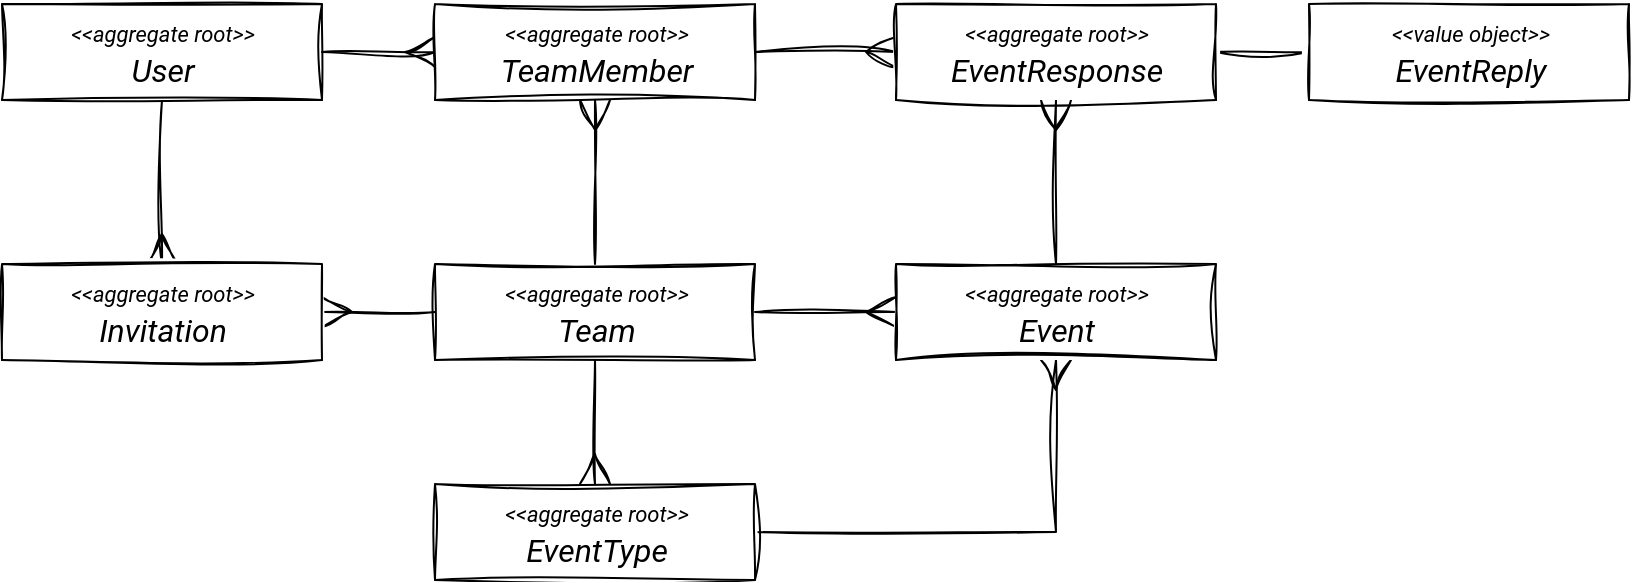 <mxfile version="22.1.21" type="device">
  <diagram name="Page-1" id="grePgRaoDNj7AmUCVbBd">
    <mxGraphModel dx="1195" dy="622" grid="1" gridSize="10" guides="1" tooltips="1" connect="1" arrows="1" fold="1" page="1" pageScale="1" pageWidth="850" pageHeight="1100" math="0" shadow="0">
      <root>
        <mxCell id="0" />
        <mxCell id="1" parent="0" />
        <mxCell id="rNG54FNHqMWdp60zCdtg-136" style="edgeStyle=orthogonalEdgeStyle;shape=connector;rounded=0;sketch=1;jiggle=2;curveFitting=1;orthogonalLoop=1;jettySize=auto;html=1;labelBackgroundColor=default;strokeColor=default;align=center;verticalAlign=middle;fontFamily=Helvetica;fontSize=11;fontColor=default;endArrow=ERmany;endFill=0;startSize=13;endSize=13;" edge="1" parent="1" source="rNG54FNHqMWdp60zCdtg-146" target="rNG54FNHqMWdp60zCdtg-150">
          <mxGeometry relative="1" as="geometry">
            <mxPoint x="158" y="194" as="sourcePoint" />
            <mxPoint x="268" y="194" as="targetPoint" />
          </mxGeometry>
        </mxCell>
        <mxCell id="rNG54FNHqMWdp60zCdtg-137" style="edgeStyle=orthogonalEdgeStyle;shape=connector;rounded=0;sketch=1;jiggle=2;curveFitting=1;orthogonalLoop=1;jettySize=auto;html=1;labelBackgroundColor=default;strokeColor=default;align=center;verticalAlign=middle;fontFamily=Helvetica;fontSize=11;fontColor=default;endArrow=ERmany;endFill=0;startSize=13;endSize=13;" edge="1" parent="1" source="rNG54FNHqMWdp60zCdtg-146" target="rNG54FNHqMWdp60zCdtg-172">
          <mxGeometry relative="1" as="geometry">
            <mxPoint x="93" y="224" as="sourcePoint" />
            <mxPoint x="93" y="364.0" as="targetPoint" />
          </mxGeometry>
        </mxCell>
        <mxCell id="rNG54FNHqMWdp60zCdtg-138" style="edgeStyle=orthogonalEdgeStyle;rounded=0;orthogonalLoop=1;jettySize=auto;html=1;sketch=1;curveFitting=1;jiggle=2;endArrow=ERmany;endFill=0;endSize=13;startSize=13;" edge="1" parent="1" source="rNG54FNHqMWdp60zCdtg-169" target="rNG54FNHqMWdp60zCdtg-150">
          <mxGeometry relative="1" as="geometry">
            <mxPoint x="318" y="364.0" as="sourcePoint" />
            <mxPoint x="318" y="224" as="targetPoint" />
          </mxGeometry>
        </mxCell>
        <mxCell id="rNG54FNHqMWdp60zCdtg-139" style="edgeStyle=orthogonalEdgeStyle;shape=connector;rounded=0;sketch=1;jiggle=2;curveFitting=1;orthogonalLoop=1;jettySize=auto;html=1;labelBackgroundColor=default;strokeColor=default;align=center;verticalAlign=middle;fontFamily=Helvetica;fontSize=11;fontColor=default;endArrow=ERmany;endFill=0;startSize=13;endSize=13;" edge="1" parent="1" source="rNG54FNHqMWdp60zCdtg-169" target="rNG54FNHqMWdp60zCdtg-172">
          <mxGeometry relative="1" as="geometry">
            <mxPoint x="259.5" y="318.0" as="sourcePoint" />
            <mxPoint x="149.5" y="318.0" as="targetPoint" />
          </mxGeometry>
        </mxCell>
        <mxCell id="rNG54FNHqMWdp60zCdtg-140" style="edgeStyle=orthogonalEdgeStyle;shape=connector;rounded=0;sketch=1;jiggle=2;curveFitting=1;orthogonalLoop=1;jettySize=auto;html=1;labelBackgroundColor=default;strokeColor=default;align=center;verticalAlign=middle;fontFamily=Helvetica;fontSize=11;fontColor=default;endArrow=ERmany;endFill=0;startSize=13;endSize=13;" edge="1" parent="1" source="rNG54FNHqMWdp60zCdtg-169" target="rNG54FNHqMWdp60zCdtg-165">
          <mxGeometry relative="1" as="geometry">
            <mxPoint x="309.5" y="348" as="sourcePoint" />
            <mxPoint x="309.5" y="428" as="targetPoint" />
          </mxGeometry>
        </mxCell>
        <mxCell id="rNG54FNHqMWdp60zCdtg-141" style="edgeStyle=orthogonalEdgeStyle;shape=connector;rounded=0;sketch=1;jiggle=2;curveFitting=1;orthogonalLoop=1;jettySize=auto;html=1;labelBackgroundColor=default;strokeColor=default;align=center;verticalAlign=middle;fontFamily=Helvetica;fontSize=11;fontColor=default;endArrow=ERmany;endFill=0;startSize=13;endSize=13;" edge="1" parent="1" source="rNG54FNHqMWdp60zCdtg-169" target="rNG54FNHqMWdp60zCdtg-157">
          <mxGeometry relative="1" as="geometry">
            <mxPoint x="374.5" y="318.0" as="sourcePoint" />
            <mxPoint x="494.5" y="318.0" as="targetPoint" />
          </mxGeometry>
        </mxCell>
        <mxCell id="rNG54FNHqMWdp60zCdtg-142" style="edgeStyle=orthogonalEdgeStyle;shape=connector;rounded=0;sketch=1;jiggle=2;curveFitting=1;orthogonalLoop=1;jettySize=auto;html=1;labelBackgroundColor=default;strokeColor=default;align=center;verticalAlign=middle;fontFamily=Helvetica;fontSize=11;fontColor=default;endArrow=ERmany;endFill=0;startSize=13;endSize=13;" edge="1" parent="1" source="rNG54FNHqMWdp60zCdtg-165" target="rNG54FNHqMWdp60zCdtg-157">
          <mxGeometry relative="1" as="geometry">
            <mxPoint x="374.5" y="458" as="sourcePoint" />
            <mxPoint x="564.5" y="348" as="targetPoint" />
          </mxGeometry>
        </mxCell>
        <mxCell id="rNG54FNHqMWdp60zCdtg-143" style="edgeStyle=orthogonalEdgeStyle;shape=connector;rounded=0;sketch=1;jiggle=2;curveFitting=1;orthogonalLoop=1;jettySize=auto;html=1;labelBackgroundColor=default;strokeColor=default;align=center;verticalAlign=middle;fontFamily=Helvetica;fontSize=11;fontColor=default;endArrow=ERmany;endFill=0;startSize=13;endSize=13;" edge="1" parent="1" source="rNG54FNHqMWdp60zCdtg-150" target="rNG54FNHqMWdp60zCdtg-154">
          <mxGeometry relative="1" as="geometry">
            <mxPoint x="383" y="194" as="sourcePoint" />
            <mxPoint x="503" y="194" as="targetPoint" />
          </mxGeometry>
        </mxCell>
        <mxCell id="rNG54FNHqMWdp60zCdtg-144" style="edgeStyle=orthogonalEdgeStyle;shape=connector;rounded=0;sketch=1;jiggle=2;curveFitting=1;orthogonalLoop=1;jettySize=auto;html=1;labelBackgroundColor=default;strokeColor=default;align=center;verticalAlign=middle;fontFamily=Helvetica;fontSize=11;fontColor=default;endArrow=none;endFill=0;startSize=13;endSize=13;" edge="1" parent="1" source="rNG54FNHqMWdp60zCdtg-154" target="rNG54FNHqMWdp60zCdtg-175">
          <mxGeometry relative="1" as="geometry">
            <mxPoint x="616.5" y="194" as="sourcePoint" />
            <mxPoint x="706.5" y="194" as="targetPoint" />
          </mxGeometry>
        </mxCell>
        <mxCell id="rNG54FNHqMWdp60zCdtg-145" style="edgeStyle=orthogonalEdgeStyle;shape=connector;rounded=0;sketch=1;jiggle=2;curveFitting=1;orthogonalLoop=1;jettySize=auto;html=1;labelBackgroundColor=default;strokeColor=default;align=center;verticalAlign=middle;fontFamily=Helvetica;fontSize=11;fontColor=default;endArrow=ERmany;endFill=0;startSize=13;endSize=13;exitX=0.5;exitY=0;exitDx=0;exitDy=0;" edge="1" parent="1" source="rNG54FNHqMWdp60zCdtg-157" target="rNG54FNHqMWdp60zCdtg-154">
          <mxGeometry relative="1" as="geometry">
            <mxPoint x="546.5" y="354" as="sourcePoint" />
            <mxPoint x="546.5" y="224" as="targetPoint" />
          </mxGeometry>
        </mxCell>
        <mxCell id="rNG54FNHqMWdp60zCdtg-146" value="&lt;p style=&quot;line-height: 30%;&quot;&gt;&lt;i&gt;&lt;font style=&quot;font-size: 11px;&quot;&gt;&amp;lt;&amp;lt;aggregate root&amp;gt;&amp;gt;&lt;/font&gt;&lt;/i&gt;&lt;/p&gt;&lt;div style=&quot;line-height: 30%;&quot;&gt;&lt;font style=&quot;font-size: 16px;&quot;&gt;User&lt;/font&gt;&lt;/div&gt;" style="swimlane;fontStyle=2;align=center;verticalAlign=top;childLayout=stackLayout;horizontal=1;startSize=48;horizontalStack=0;resizeParent=1;resizeLast=0;collapsible=1;marginBottom=0;rounded=0;shadow=0;strokeWidth=1;sketch=1;curveFitting=1;jiggle=2;fontFamily=Roboto;fontSource=https%3A%2F%2Ffonts.googleapis.com%2Fcss%3Ffamily%3DRoboto;fontSize=14;spacingTop=-9;html=1;" vertex="1" collapsed="1" parent="1">
          <mxGeometry x="13" y="140" width="160" height="48" as="geometry">
            <mxRectangle x="13" y="140" width="160" height="108" as="alternateBounds" />
          </mxGeometry>
        </mxCell>
        <mxCell id="rNG54FNHqMWdp60zCdtg-147" value="email" style="text;align=left;verticalAlign=top;spacingLeft=4;spacingRight=4;overflow=hidden;rotatable=0;points=[[0,0.5],[1,0.5]];portConstraint=eastwest;fontFamily=Roboto;fontSource=https%3A%2F%2Ffonts.googleapis.com%2Fcss%3Ffamily%3DRoboto;" vertex="1" parent="rNG54FNHqMWdp60zCdtg-146">
          <mxGeometry y="48" width="160" height="26" as="geometry" />
        </mxCell>
        <mxCell id="rNG54FNHqMWdp60zCdtg-148" value="name" style="text;align=left;verticalAlign=top;spacingLeft=4;spacingRight=4;overflow=hidden;rotatable=0;points=[[0,0.5],[1,0.5]];portConstraint=eastwest;rounded=0;shadow=0;html=0;fontFamily=Roboto;fontSource=https%3A%2F%2Ffonts.googleapis.com%2Fcss%3Ffamily%3DRoboto;" vertex="1" parent="rNG54FNHqMWdp60zCdtg-146">
          <mxGeometry y="74" width="160" height="26" as="geometry" />
        </mxCell>
        <mxCell id="rNG54FNHqMWdp60zCdtg-149" value="" style="line;html=1;strokeWidth=1;align=left;verticalAlign=middle;spacingTop=-1;spacingLeft=3;spacingRight=3;rotatable=0;labelPosition=right;points=[];portConstraint=eastwest;sketch=1;curveFitting=1;jiggle=2;" vertex="1" parent="rNG54FNHqMWdp60zCdtg-146">
          <mxGeometry y="100" width="160" height="8" as="geometry" />
        </mxCell>
        <mxCell id="rNG54FNHqMWdp60zCdtg-150" value="&lt;p style=&quot;line-height: 30%;&quot;&gt;&lt;i&gt;&lt;font style=&quot;font-size: 11px;&quot;&gt;&amp;lt;&amp;lt;aggregate root&amp;gt;&amp;gt;&lt;/font&gt;&lt;/i&gt;&lt;/p&gt;&lt;div style=&quot;line-height: 30%;&quot;&gt;&lt;font style=&quot;font-size: 16px;&quot;&gt;TeamMember&lt;/font&gt;&lt;/div&gt;" style="swimlane;fontStyle=2;align=center;verticalAlign=top;childLayout=stackLayout;horizontal=1;startSize=48;horizontalStack=0;resizeParent=1;resizeLast=0;collapsible=1;marginBottom=0;rounded=0;shadow=0;strokeWidth=1;sketch=1;curveFitting=1;jiggle=2;fontFamily=Roboto;fontSource=https%3A%2F%2Ffonts.googleapis.com%2Fcss%3Ffamily%3DRoboto;fontSize=14;spacingTop=-9;html=1;" vertex="1" collapsed="1" parent="1">
          <mxGeometry x="229.5" y="140" width="160" height="48" as="geometry">
            <mxRectangle x="238" y="140" width="160" height="108" as="alternateBounds" />
          </mxGeometry>
        </mxCell>
        <mxCell id="rNG54FNHqMWdp60zCdtg-151" value="nickname" style="text;align=left;verticalAlign=top;spacingLeft=4;spacingRight=4;overflow=hidden;rotatable=0;points=[[0,0.5],[1,0.5]];portConstraint=eastwest;fontFamily=Roboto;fontSource=https%3A%2F%2Ffonts.googleapis.com%2Fcss%3Ffamily%3DRoboto;" vertex="1" parent="rNG54FNHqMWdp60zCdtg-150">
          <mxGeometry y="48" width="160" height="26" as="geometry" />
        </mxCell>
        <mxCell id="rNG54FNHqMWdp60zCdtg-152" value="role" style="text;align=left;verticalAlign=top;spacingLeft=4;spacingRight=4;overflow=hidden;rotatable=0;points=[[0,0.5],[1,0.5]];portConstraint=eastwest;fontFamily=Roboto;fontSource=https%3A%2F%2Ffonts.googleapis.com%2Fcss%3Ffamily%3DRoboto;" vertex="1" parent="rNG54FNHqMWdp60zCdtg-150">
          <mxGeometry y="74" width="160" height="26" as="geometry" />
        </mxCell>
        <mxCell id="rNG54FNHqMWdp60zCdtg-153" value="" style="line;html=1;strokeWidth=1;align=left;verticalAlign=middle;spacingTop=-1;spacingLeft=3;spacingRight=3;rotatable=0;labelPosition=right;points=[];portConstraint=eastwest;sketch=1;curveFitting=1;jiggle=2;" vertex="1" parent="rNG54FNHqMWdp60zCdtg-150">
          <mxGeometry y="100" width="160" height="8" as="geometry" />
        </mxCell>
        <mxCell id="rNG54FNHqMWdp60zCdtg-154" value="&lt;p style=&quot;line-height: 30%;&quot;&gt;&lt;i&gt;&lt;font style=&quot;font-size: 11px;&quot;&gt;&amp;lt;&amp;lt;aggregate root&amp;gt;&amp;gt;&lt;/font&gt;&lt;/i&gt;&lt;/p&gt;&lt;div style=&quot;line-height: 30%;&quot;&gt;&lt;font style=&quot;font-size: 16px;&quot;&gt;EventResponse&lt;/font&gt;&lt;/div&gt;" style="swimlane;fontStyle=2;align=center;verticalAlign=top;childLayout=stackLayout;horizontal=1;startSize=48;horizontalStack=0;resizeParent=1;resizeLast=0;collapsible=1;marginBottom=0;rounded=0;shadow=0;strokeWidth=1;sketch=1;curveFitting=1;jiggle=2;fontFamily=Roboto;fontSource=https%3A%2F%2Ffonts.googleapis.com%2Fcss%3Ffamily%3DRoboto;fontSize=14;spacingTop=-9;html=1;" vertex="1" collapsed="1" parent="1">
          <mxGeometry x="460" y="140" width="160" height="48" as="geometry">
            <mxRectangle x="468" y="153" width="160" height="82" as="alternateBounds" />
          </mxGeometry>
        </mxCell>
        <mxCell id="rNG54FNHqMWdp60zCdtg-155" value="timestamp" style="text;align=left;verticalAlign=top;spacingLeft=4;spacingRight=4;overflow=hidden;rotatable=0;points=[[0,0.5],[1,0.5]];portConstraint=eastwest;fontFamily=Roboto;fontSource=https%3A%2F%2Ffonts.googleapis.com%2Fcss%3Ffamily%3DRoboto;" vertex="1" parent="rNG54FNHqMWdp60zCdtg-154">
          <mxGeometry y="48" width="160" height="26" as="geometry" />
        </mxCell>
        <mxCell id="rNG54FNHqMWdp60zCdtg-156" value="" style="line;html=1;strokeWidth=1;align=left;verticalAlign=middle;spacingTop=-1;spacingLeft=3;spacingRight=3;rotatable=0;labelPosition=right;points=[];portConstraint=eastwest;sketch=1;curveFitting=1;jiggle=2;" vertex="1" parent="rNG54FNHqMWdp60zCdtg-154">
          <mxGeometry y="74" width="160" height="8" as="geometry" />
        </mxCell>
        <mxCell id="rNG54FNHqMWdp60zCdtg-157" value="&lt;p style=&quot;line-height: 30%;&quot;&gt;&lt;i&gt;&lt;font style=&quot;font-size: 11px;&quot;&gt;&amp;lt;&amp;lt;aggregate root&amp;gt;&amp;gt;&lt;/font&gt;&lt;/i&gt;&lt;/p&gt;&lt;div style=&quot;line-height: 30%;&quot;&gt;&lt;font style=&quot;font-size: 16px;&quot;&gt;Event&lt;/font&gt;&lt;/div&gt;" style="swimlane;fontStyle=2;align=center;verticalAlign=top;childLayout=stackLayout;horizontal=1;startSize=48;horizontalStack=0;resizeParent=1;resizeLast=0;collapsible=1;marginBottom=0;rounded=0;shadow=0;strokeWidth=1;sketch=1;curveFitting=1;jiggle=2;fontFamily=Roboto;fontSource=https%3A%2F%2Ffonts.googleapis.com%2Fcss%3Ffamily%3DRoboto;fontSize=14;spacingTop=-9;html=1;" vertex="1" collapsed="1" parent="1">
          <mxGeometry x="460" y="270" width="160" height="48" as="geometry">
            <mxRectangle x="468" y="284" width="160" height="206" as="alternateBounds" />
          </mxGeometry>
        </mxCell>
        <mxCell id="rNG54FNHqMWdp60zCdtg-158" value="from" style="text;align=left;verticalAlign=top;spacingLeft=4;spacingRight=4;overflow=hidden;rotatable=0;points=[[0,0.5],[1,0.5]];portConstraint=eastwest;fontFamily=Roboto;fontSource=https%3A%2F%2Ffonts.googleapis.com%2Fcss%3Ffamily%3DRoboto;" vertex="1" parent="rNG54FNHqMWdp60zCdtg-157">
          <mxGeometry y="48" width="160" height="26" as="geometry" />
        </mxCell>
        <mxCell id="rNG54FNHqMWdp60zCdtg-159" value="to" style="text;align=left;verticalAlign=top;spacingLeft=4;spacingRight=4;overflow=hidden;rotatable=0;points=[[0,0.5],[1,0.5]];portConstraint=eastwest;fontFamily=Roboto;fontSource=https%3A%2F%2Ffonts.googleapis.com%2Fcss%3Ffamily%3DRoboto;" vertex="1" parent="rNG54FNHqMWdp60zCdtg-157">
          <mxGeometry y="74" width="160" height="26" as="geometry" />
        </mxCell>
        <mxCell id="rNG54FNHqMWdp60zCdtg-160" value="description" style="text;align=left;verticalAlign=top;spacingLeft=4;spacingRight=4;overflow=hidden;rotatable=0;points=[[0,0.5],[1,0.5]];portConstraint=eastwest;fontFamily=Roboto;fontSource=https%3A%2F%2Ffonts.googleapis.com%2Fcss%3Ffamily%3DRoboto;" vertex="1" parent="rNG54FNHqMWdp60zCdtg-157">
          <mxGeometry y="100" width="160" height="26" as="geometry" />
        </mxCell>
        <mxCell id="rNG54FNHqMWdp60zCdtg-161" value="status" style="text;align=left;verticalAlign=top;spacingLeft=4;spacingRight=4;overflow=hidden;rotatable=0;points=[[0,0.5],[1,0.5]];portConstraint=eastwest;fontFamily=Roboto;fontSource=https%3A%2F%2Ffonts.googleapis.com%2Fcss%3Ffamily%3DRoboto;" vertex="1" parent="rNG54FNHqMWdp60zCdtg-157">
          <mxGeometry y="126" width="160" height="24" as="geometry" />
        </mxCell>
        <mxCell id="rNG54FNHqMWdp60zCdtg-162" value="meetTime" style="text;align=left;verticalAlign=top;spacingLeft=4;spacingRight=4;overflow=hidden;rotatable=0;points=[[0,0.5],[1,0.5]];portConstraint=eastwest;fontFamily=Roboto;fontSource=https%3A%2F%2Ffonts.googleapis.com%2Fcss%3Ffamily%3DRoboto;" vertex="1" parent="rNG54FNHqMWdp60zCdtg-157">
          <mxGeometry y="150" width="160" height="24" as="geometry" />
        </mxCell>
        <mxCell id="rNG54FNHqMWdp60zCdtg-163" value="replyClosingTime" style="text;align=left;verticalAlign=top;spacingLeft=4;spacingRight=4;overflow=hidden;rotatable=0;points=[[0,0.5],[1,0.5]];portConstraint=eastwest;fontFamily=Roboto;fontSource=https%3A%2F%2Ffonts.googleapis.com%2Fcss%3Ffamily%3DRoboto;" vertex="1" parent="rNG54FNHqMWdp60zCdtg-157">
          <mxGeometry y="174" width="160" height="24" as="geometry" />
        </mxCell>
        <mxCell id="rNG54FNHqMWdp60zCdtg-164" value="" style="line;html=1;strokeWidth=1;align=left;verticalAlign=middle;spacingTop=-1;spacingLeft=3;spacingRight=3;rotatable=0;labelPosition=right;points=[];portConstraint=eastwest;sketch=1;curveFitting=1;jiggle=2;" vertex="1" parent="rNG54FNHqMWdp60zCdtg-157">
          <mxGeometry y="198" width="160" height="8" as="geometry" />
        </mxCell>
        <mxCell id="rNG54FNHqMWdp60zCdtg-165" value="&lt;p style=&quot;line-height: 30%;&quot;&gt;&lt;i&gt;&lt;font style=&quot;font-size: 11px;&quot;&gt;&amp;lt;&amp;lt;aggregate root&amp;gt;&amp;gt;&lt;/font&gt;&lt;/i&gt;&lt;/p&gt;&lt;div style=&quot;line-height: 30%;&quot;&gt;&lt;font style=&quot;font-size: 16px;&quot;&gt;EventType&lt;/font&gt;&lt;/div&gt;" style="swimlane;fontStyle=2;align=center;verticalAlign=top;childLayout=stackLayout;horizontal=1;startSize=48;horizontalStack=0;resizeParent=1;resizeLast=0;collapsible=1;marginBottom=0;rounded=0;shadow=0;strokeWidth=1;sketch=1;curveFitting=1;jiggle=2;fontFamily=Roboto;fontSource=https%3A%2F%2Ffonts.googleapis.com%2Fcss%3Ffamily%3DRoboto;fontSize=14;spacingTop=-9;html=1;" vertex="1" collapsed="1" parent="1">
          <mxGeometry x="229.5" y="380" width="160" height="48" as="geometry">
            <mxRectangle x="238" y="500" width="160" height="108" as="alternateBounds" />
          </mxGeometry>
        </mxCell>
        <mxCell id="rNG54FNHqMWdp60zCdtg-166" value="name" style="text;align=left;verticalAlign=top;spacingLeft=4;spacingRight=4;overflow=hidden;rotatable=0;points=[[0,0.5],[1,0.5]];portConstraint=eastwest;fontFamily=Roboto;fontSource=https%3A%2F%2Ffonts.googleapis.com%2Fcss%3Ffamily%3DRoboto;" vertex="1" parent="rNG54FNHqMWdp60zCdtg-165">
          <mxGeometry y="48" width="160" height="26" as="geometry" />
        </mxCell>
        <mxCell id="rNG54FNHqMWdp60zCdtg-167" value="description" style="text;align=left;verticalAlign=top;spacingLeft=4;spacingRight=4;overflow=hidden;rotatable=0;points=[[0,0.5],[1,0.5]];portConstraint=eastwest;fontFamily=Roboto;fontSource=https%3A%2F%2Ffonts.googleapis.com%2Fcss%3Ffamily%3DRoboto;" vertex="1" parent="rNG54FNHqMWdp60zCdtg-165">
          <mxGeometry y="74" width="160" height="26" as="geometry" />
        </mxCell>
        <mxCell id="rNG54FNHqMWdp60zCdtg-168" value="" style="line;html=1;strokeWidth=1;align=left;verticalAlign=middle;spacingTop=-1;spacingLeft=3;spacingRight=3;rotatable=0;labelPosition=right;points=[];portConstraint=eastwest;sketch=1;curveFitting=1;jiggle=2;" vertex="1" parent="rNG54FNHqMWdp60zCdtg-165">
          <mxGeometry y="100" width="160" height="8" as="geometry" />
        </mxCell>
        <mxCell id="rNG54FNHqMWdp60zCdtg-169" value="&lt;p style=&quot;line-height: 30%;&quot;&gt;&lt;i&gt;&lt;font style=&quot;font-size: 11px;&quot;&gt;&amp;lt;&amp;lt;aggregate root&amp;gt;&amp;gt;&lt;/font&gt;&lt;/i&gt;&lt;/p&gt;&lt;div style=&quot;line-height: 30%;&quot;&gt;&lt;font style=&quot;font-size: 16px;&quot;&gt;Team&lt;/font&gt;&lt;/div&gt;" style="swimlane;fontStyle=2;align=center;verticalAlign=top;childLayout=stackLayout;horizontal=1;startSize=48;horizontalStack=0;resizeParent=1;resizeLast=0;collapsible=1;marginBottom=0;rounded=0;shadow=0;strokeWidth=1;sketch=1;curveFitting=1;jiggle=2;fontFamily=Roboto;fontSource=https%3A%2F%2Ffonts.googleapis.com%2Fcss%3Ffamily%3DRoboto;fontSize=14;spacingTop=-9;html=1;" vertex="1" collapsed="1" parent="1">
          <mxGeometry x="229.5" y="270" width="160" height="48" as="geometry">
            <mxRectangle x="238" y="346" width="160" height="82" as="alternateBounds" />
          </mxGeometry>
        </mxCell>
        <mxCell id="rNG54FNHqMWdp60zCdtg-170" value="name" style="text;align=left;verticalAlign=top;spacingLeft=4;spacingRight=4;overflow=hidden;rotatable=0;points=[[0,0.5],[1,0.5]];portConstraint=eastwest;fontFamily=Roboto;fontSource=https%3A%2F%2Ffonts.googleapis.com%2Fcss%3Ffamily%3DRoboto;" vertex="1" parent="rNG54FNHqMWdp60zCdtg-169">
          <mxGeometry y="48" width="160" height="26" as="geometry" />
        </mxCell>
        <mxCell id="rNG54FNHqMWdp60zCdtg-171" value="" style="line;html=1;strokeWidth=1;align=left;verticalAlign=middle;spacingTop=-1;spacingLeft=3;spacingRight=3;rotatable=0;labelPosition=right;points=[];portConstraint=eastwest;sketch=1;curveFitting=1;jiggle=2;" vertex="1" parent="rNG54FNHqMWdp60zCdtg-169">
          <mxGeometry y="74" width="160" height="8" as="geometry" />
        </mxCell>
        <mxCell id="rNG54FNHqMWdp60zCdtg-172" value="&lt;p style=&quot;line-height: 30%;&quot;&gt;&lt;i&gt;&lt;font style=&quot;font-size: 11px;&quot;&gt;&amp;lt;&amp;lt;aggregate root&amp;gt;&amp;gt;&lt;/font&gt;&lt;/i&gt;&lt;/p&gt;&lt;div style=&quot;line-height: 30%;&quot;&gt;&lt;font style=&quot;font-size: 16px;&quot;&gt;Invitation&lt;/font&gt;&lt;/div&gt;" style="swimlane;fontStyle=2;align=center;verticalAlign=top;childLayout=stackLayout;horizontal=1;startSize=48;horizontalStack=0;resizeParent=1;resizeLast=0;collapsible=1;marginBottom=0;rounded=0;shadow=0;strokeWidth=1;sketch=1;curveFitting=1;jiggle=2;fontFamily=Roboto;fontSource=https%3A%2F%2Ffonts.googleapis.com%2Fcss%3Ffamily%3DRoboto;fontSize=14;spacingTop=-9;html=1;" vertex="1" collapsed="1" parent="1">
          <mxGeometry x="13" y="270" width="160" height="48" as="geometry">
            <mxRectangle x="13" y="346" width="160" height="82" as="alternateBounds" />
          </mxGeometry>
        </mxCell>
        <mxCell id="rNG54FNHqMWdp60zCdtg-173" value="timestamp" style="text;align=left;verticalAlign=top;spacingLeft=4;spacingRight=4;overflow=hidden;rotatable=0;points=[[0,0.5],[1,0.5]];portConstraint=eastwest;fontFamily=Roboto;fontSource=https%3A%2F%2Ffonts.googleapis.com%2Fcss%3Ffamily%3DRoboto;" vertex="1" parent="rNG54FNHqMWdp60zCdtg-172">
          <mxGeometry y="48" width="160" height="26" as="geometry" />
        </mxCell>
        <mxCell id="rNG54FNHqMWdp60zCdtg-174" value="" style="line;html=1;strokeWidth=1;align=left;verticalAlign=middle;spacingTop=-1;spacingLeft=3;spacingRight=3;rotatable=0;labelPosition=right;points=[];portConstraint=eastwest;sketch=1;curveFitting=1;jiggle=2;" vertex="1" parent="rNG54FNHqMWdp60zCdtg-172">
          <mxGeometry y="74" width="160" height="8" as="geometry" />
        </mxCell>
        <mxCell id="rNG54FNHqMWdp60zCdtg-175" value="&lt;p style=&quot;line-height: 30%;&quot;&gt;&lt;i&gt;&lt;font style=&quot;font-size: 11px;&quot;&gt;&amp;lt;&amp;lt;value object&amp;gt;&amp;gt;&lt;/font&gt;&lt;/i&gt;&lt;/p&gt;&lt;div style=&quot;line-height: 30%;&quot;&gt;&lt;font style=&quot;font-size: 16px;&quot;&gt;EventReply&lt;/font&gt;&lt;/div&gt;" style="swimlane;fontStyle=2;align=center;verticalAlign=top;childLayout=stackLayout;horizontal=1;startSize=48;horizontalStack=0;resizeParent=1;resizeLast=0;collapsible=1;marginBottom=0;rounded=0;shadow=0;strokeWidth=1;sketch=1;curveFitting=1;jiggle=2;fontFamily=Roboto;fontSource=https%3A%2F%2Ffonts.googleapis.com%2Fcss%3Ffamily%3DRoboto;fontSize=14;spacingTop=-9;html=1;" vertex="1" collapsed="1" parent="1">
          <mxGeometry x="666.5" y="140" width="160" height="48" as="geometry">
            <mxRectangle x="678" y="140" width="160" height="108" as="alternateBounds" />
          </mxGeometry>
        </mxCell>
        <mxCell id="rNG54FNHqMWdp60zCdtg-176" value="type" style="text;align=left;verticalAlign=top;spacingLeft=4;spacingRight=4;overflow=hidden;rotatable=0;points=[[0,0.5],[1,0.5]];portConstraint=eastwest;fontFamily=Roboto;fontSource=https%3A%2F%2Ffonts.googleapis.com%2Fcss%3Ffamily%3DRoboto;" vertex="1" parent="rNG54FNHqMWdp60zCdtg-175">
          <mxGeometry y="48" width="160" height="26" as="geometry" />
        </mxCell>
        <mxCell id="rNG54FNHqMWdp60zCdtg-177" value="message" style="text;align=left;verticalAlign=top;spacingLeft=4;spacingRight=4;overflow=hidden;rotatable=0;points=[[0,0.5],[1,0.5]];portConstraint=eastwest;fontFamily=Roboto;fontSource=https%3A%2F%2Ffonts.googleapis.com%2Fcss%3Ffamily%3DRoboto;" vertex="1" parent="rNG54FNHqMWdp60zCdtg-175">
          <mxGeometry y="74" width="160" height="26" as="geometry" />
        </mxCell>
        <mxCell id="rNG54FNHqMWdp60zCdtg-178" value="" style="line;html=1;strokeWidth=1;align=left;verticalAlign=middle;spacingTop=-1;spacingLeft=3;spacingRight=3;rotatable=0;labelPosition=right;points=[];portConstraint=eastwest;sketch=1;curveFitting=1;jiggle=2;" vertex="1" parent="rNG54FNHqMWdp60zCdtg-175">
          <mxGeometry y="100" width="160" height="8" as="geometry" />
        </mxCell>
      </root>
    </mxGraphModel>
  </diagram>
</mxfile>
